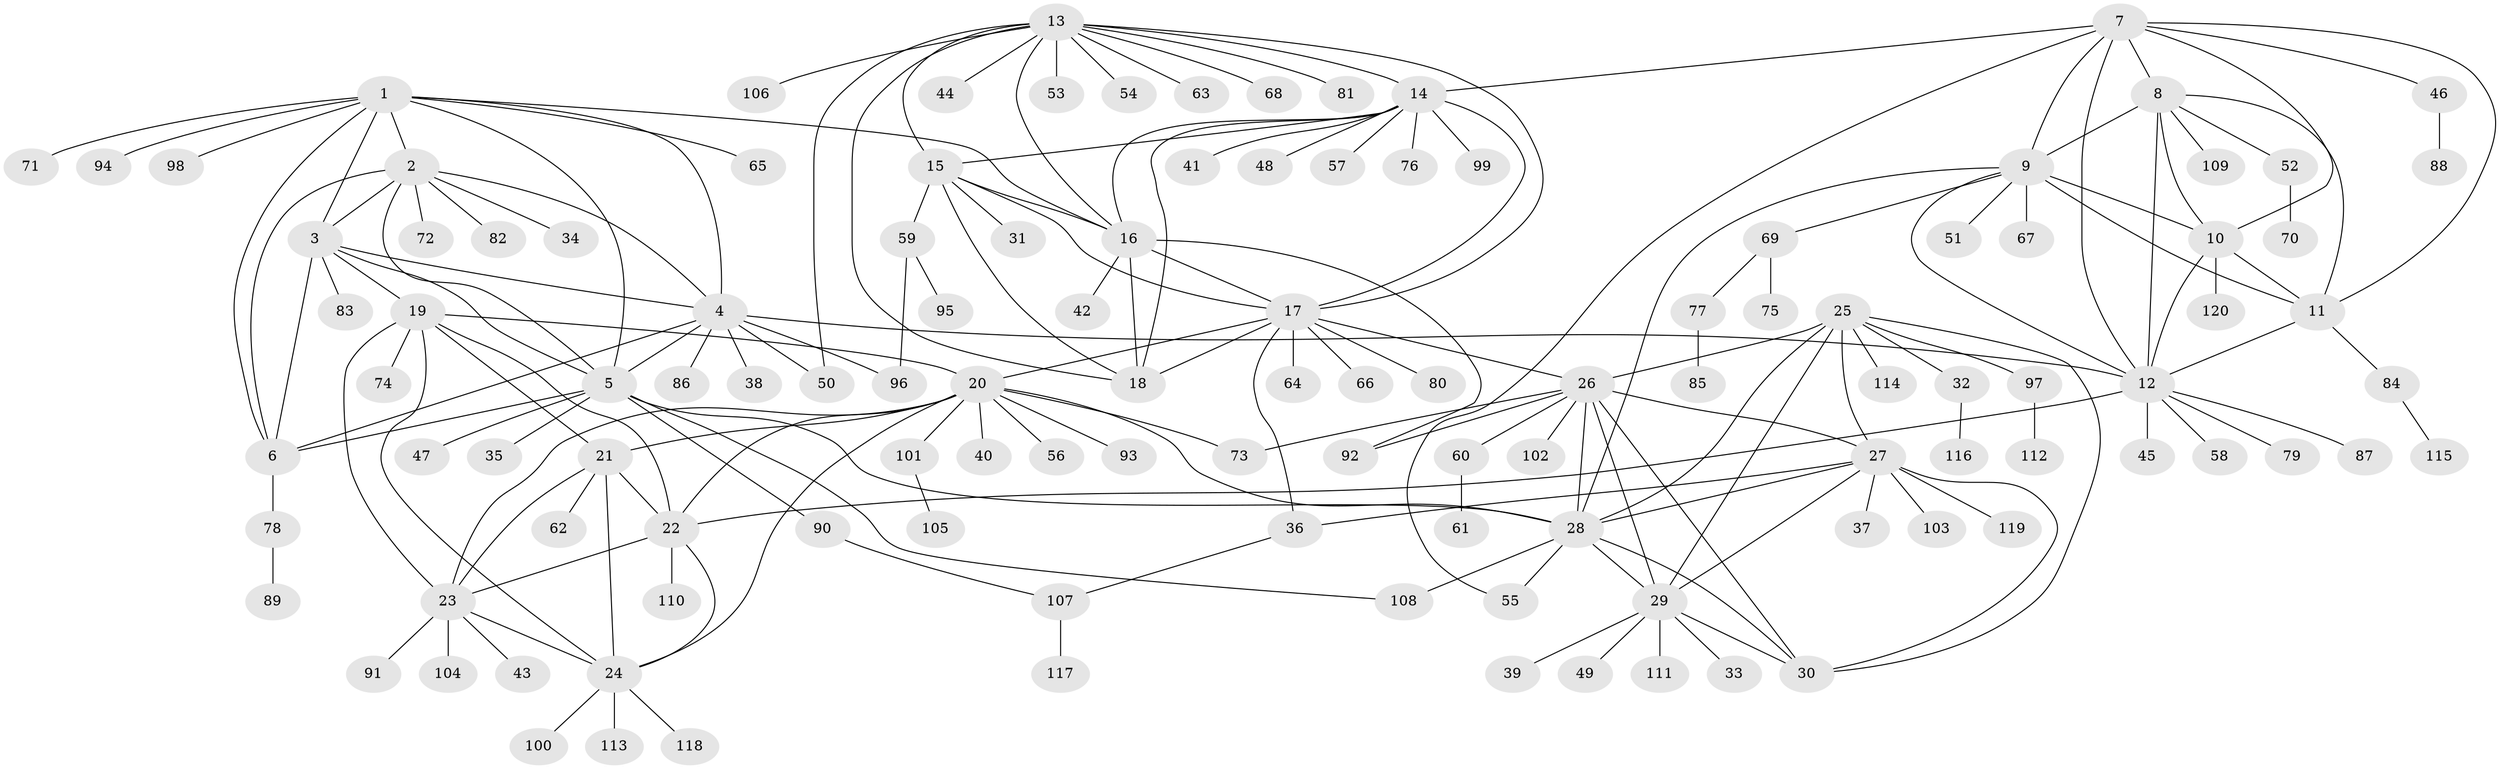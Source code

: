 // Generated by graph-tools (version 1.1) at 2025/16/03/09/25 04:16:00]
// undirected, 120 vertices, 183 edges
graph export_dot {
graph [start="1"]
  node [color=gray90,style=filled];
  1;
  2;
  3;
  4;
  5;
  6;
  7;
  8;
  9;
  10;
  11;
  12;
  13;
  14;
  15;
  16;
  17;
  18;
  19;
  20;
  21;
  22;
  23;
  24;
  25;
  26;
  27;
  28;
  29;
  30;
  31;
  32;
  33;
  34;
  35;
  36;
  37;
  38;
  39;
  40;
  41;
  42;
  43;
  44;
  45;
  46;
  47;
  48;
  49;
  50;
  51;
  52;
  53;
  54;
  55;
  56;
  57;
  58;
  59;
  60;
  61;
  62;
  63;
  64;
  65;
  66;
  67;
  68;
  69;
  70;
  71;
  72;
  73;
  74;
  75;
  76;
  77;
  78;
  79;
  80;
  81;
  82;
  83;
  84;
  85;
  86;
  87;
  88;
  89;
  90;
  91;
  92;
  93;
  94;
  95;
  96;
  97;
  98;
  99;
  100;
  101;
  102;
  103;
  104;
  105;
  106;
  107;
  108;
  109;
  110;
  111;
  112;
  113;
  114;
  115;
  116;
  117;
  118;
  119;
  120;
  1 -- 2;
  1 -- 3;
  1 -- 4;
  1 -- 5;
  1 -- 6;
  1 -- 16;
  1 -- 65;
  1 -- 71;
  1 -- 94;
  1 -- 98;
  2 -- 3;
  2 -- 4;
  2 -- 5;
  2 -- 6;
  2 -- 34;
  2 -- 72;
  2 -- 82;
  3 -- 4;
  3 -- 5;
  3 -- 6;
  3 -- 19;
  3 -- 83;
  4 -- 5;
  4 -- 6;
  4 -- 12;
  4 -- 38;
  4 -- 50;
  4 -- 86;
  4 -- 96;
  5 -- 6;
  5 -- 28;
  5 -- 35;
  5 -- 47;
  5 -- 90;
  5 -- 108;
  6 -- 78;
  7 -- 8;
  7 -- 9;
  7 -- 10;
  7 -- 11;
  7 -- 12;
  7 -- 14;
  7 -- 46;
  7 -- 55;
  8 -- 9;
  8 -- 10;
  8 -- 11;
  8 -- 12;
  8 -- 52;
  8 -- 109;
  9 -- 10;
  9 -- 11;
  9 -- 12;
  9 -- 28;
  9 -- 51;
  9 -- 67;
  9 -- 69;
  10 -- 11;
  10 -- 12;
  10 -- 120;
  11 -- 12;
  11 -- 84;
  12 -- 22;
  12 -- 45;
  12 -- 58;
  12 -- 79;
  12 -- 87;
  13 -- 14;
  13 -- 15;
  13 -- 16;
  13 -- 17;
  13 -- 18;
  13 -- 44;
  13 -- 50;
  13 -- 53;
  13 -- 54;
  13 -- 63;
  13 -- 68;
  13 -- 81;
  13 -- 106;
  14 -- 15;
  14 -- 16;
  14 -- 17;
  14 -- 18;
  14 -- 41;
  14 -- 48;
  14 -- 57;
  14 -- 76;
  14 -- 99;
  15 -- 16;
  15 -- 17;
  15 -- 18;
  15 -- 31;
  15 -- 59;
  16 -- 17;
  16 -- 18;
  16 -- 42;
  16 -- 92;
  17 -- 18;
  17 -- 20;
  17 -- 26;
  17 -- 36;
  17 -- 64;
  17 -- 66;
  17 -- 80;
  19 -- 20;
  19 -- 21;
  19 -- 22;
  19 -- 23;
  19 -- 24;
  19 -- 74;
  20 -- 21;
  20 -- 22;
  20 -- 23;
  20 -- 24;
  20 -- 28;
  20 -- 40;
  20 -- 56;
  20 -- 73;
  20 -- 93;
  20 -- 101;
  21 -- 22;
  21 -- 23;
  21 -- 24;
  21 -- 62;
  22 -- 23;
  22 -- 24;
  22 -- 110;
  23 -- 24;
  23 -- 43;
  23 -- 91;
  23 -- 104;
  24 -- 100;
  24 -- 113;
  24 -- 118;
  25 -- 26;
  25 -- 27;
  25 -- 28;
  25 -- 29;
  25 -- 30;
  25 -- 32;
  25 -- 97;
  25 -- 114;
  26 -- 27;
  26 -- 28;
  26 -- 29;
  26 -- 30;
  26 -- 60;
  26 -- 73;
  26 -- 92;
  26 -- 102;
  27 -- 28;
  27 -- 29;
  27 -- 30;
  27 -- 36;
  27 -- 37;
  27 -- 103;
  27 -- 119;
  28 -- 29;
  28 -- 30;
  28 -- 55;
  28 -- 108;
  29 -- 30;
  29 -- 33;
  29 -- 39;
  29 -- 49;
  29 -- 111;
  32 -- 116;
  36 -- 107;
  46 -- 88;
  52 -- 70;
  59 -- 95;
  59 -- 96;
  60 -- 61;
  69 -- 75;
  69 -- 77;
  77 -- 85;
  78 -- 89;
  84 -- 115;
  90 -- 107;
  97 -- 112;
  101 -- 105;
  107 -- 117;
}
